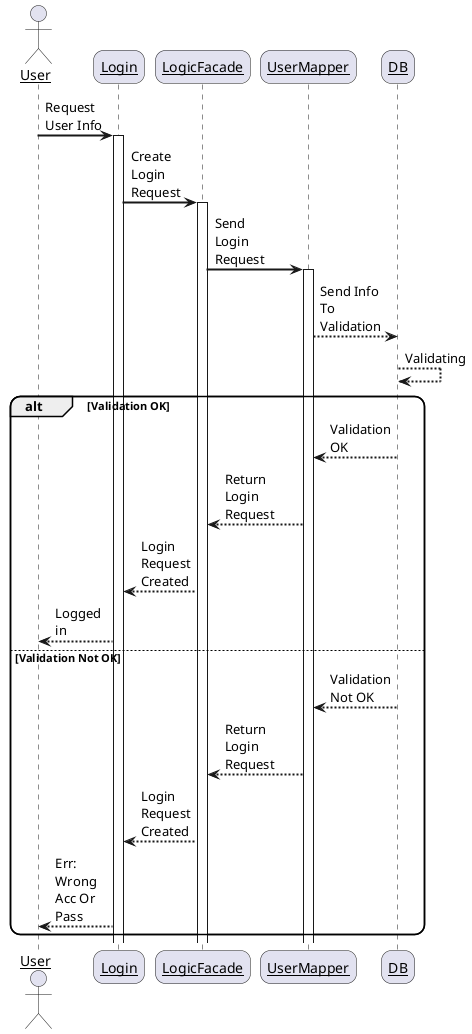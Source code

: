@startuml
skinparam sequenceArrowThickness 2
skinparam roundcorner 20
skinparam maxmessagesize 60
skinparam sequenceParticipant underline

actor User
participant "Login" as A
participant "LogicFacade" as B
participant "UserMapper" as C
participant "DB" as D

User -> A: Request User Info
activate A

A -> B: Create Login Request
activate B

B -> C: Send Login Request
activate C
C --> D: Send Info To Validation
D --> D: Validating

alt Validation OK

D --> C: Validation OK
C --> B: Return Login Request

B --> A: Login Request Created


A --> User: Logged in
else Validation Not OK
D --> C: Validation Not OK
C --> B: Return Login Request

B --> A: Login Request Created


A --> User: Err: Wrong Acc Or Pass
end
@enduml